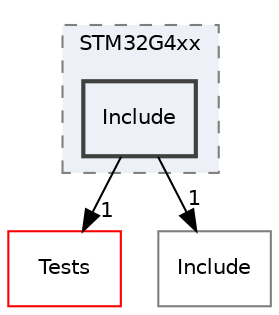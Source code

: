 digraph "Drivers/CMSIS/Device/ST/STM32G4xx/Include"
{
 // LATEX_PDF_SIZE
  edge [fontname="Helvetica",fontsize="10",labelfontname="Helvetica",labelfontsize="10"];
  node [fontname="Helvetica",fontsize="10",shape=record];
  compound=true
  subgraph clusterdir_315a2922275f4465af7d1db580e9514c {
    graph [ bgcolor="#edf0f7", pencolor="grey50", style="filled,dashed,", label="STM32G4xx", fontname="Helvetica", fontsize="10", URL="dir_315a2922275f4465af7d1db580e9514c.html"]
  dir_94ee27ec07a1cbe9a4a30588df278a90 [shape=box, label="Include", style="filled,bold,", fillcolor="#edf0f7", color="grey25", URL="dir_94ee27ec07a1cbe9a4a30588df278a90.html"];
  }
  dir_33c78a012c8d08979f57a54a07694c46 [shape=box, label="Tests", style="", fillcolor="#edf0f7", color="red", URL="dir_33c78a012c8d08979f57a54a07694c46.html"];
  dir_5d6a8c3e4e61116f4938be35d8adfd18 [shape=box, label="Include", style="", fillcolor="#edf0f7", color="grey50", URL="dir_5d6a8c3e4e61116f4938be35d8adfd18.html"];
  dir_94ee27ec07a1cbe9a4a30588df278a90->dir_33c78a012c8d08979f57a54a07694c46 [headlabel="1", labeldistance=1.5 headhref="dir_000017_000040.html"];
  dir_94ee27ec07a1cbe9a4a30588df278a90->dir_5d6a8c3e4e61116f4938be35d8adfd18 [headlabel="1", labeldistance=1.5 headhref="dir_000017_000018.html"];
}
